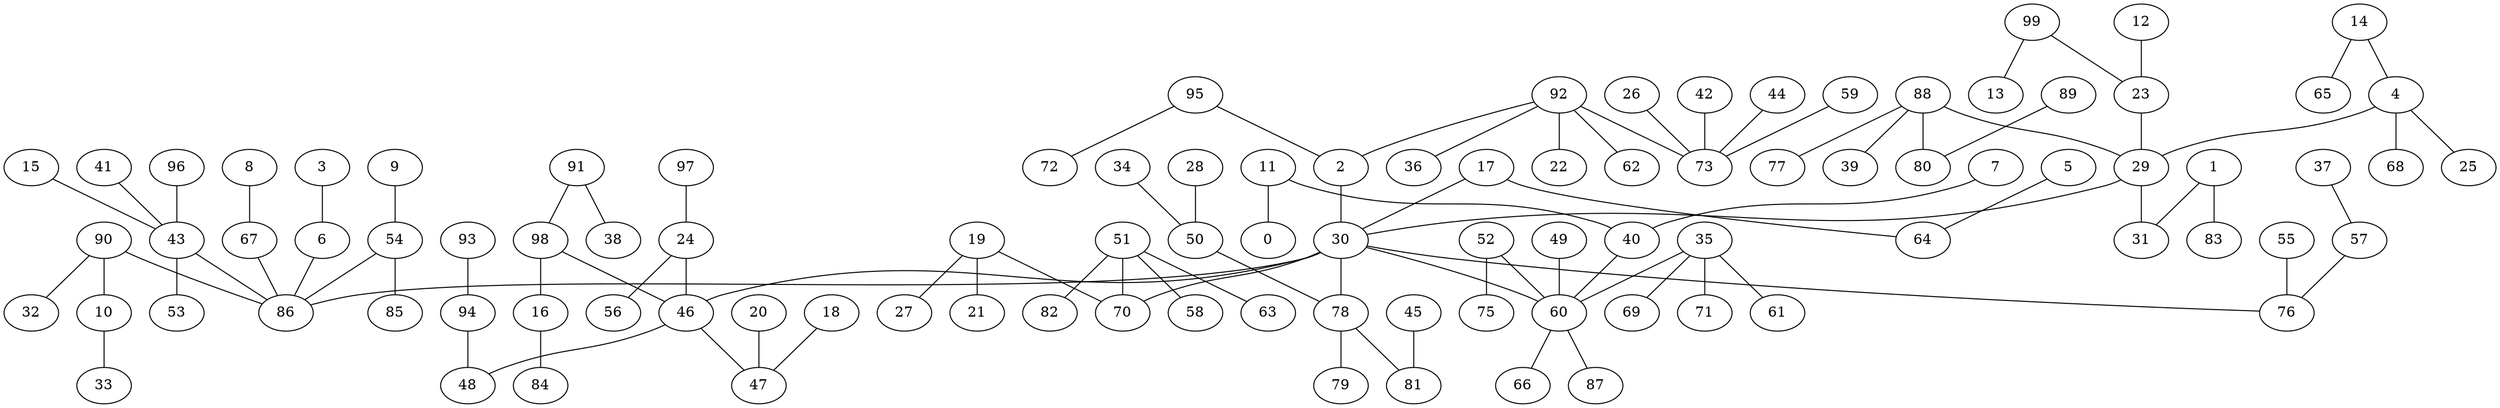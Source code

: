 graph G{
88--29;
88--77;
88--80;
88--39;
89--80;
90--86;
90--10;
90--32;
91--98;
91--38;
92--2;
92--36;
92--22;
92--62;
92--73;
93--94;
94--48;
95--2;
95--72;
96--43;
97--24;
98--46;
98--16;
10--33;
99--23;
99--13;
11--40;
11--0;
12--23;
14--4;
14--65;
15--43;
16--84;
17--30;
17--64;
18--47;
19--70;
19--21;
19--27;
1--31;
1--83;
2--30;
3--6;
4--29;
4--25;
4--68;
5--64;
6--86;
7--40;
8--67;
9--54;
20--47;
23--29;
24--46;
24--56;
26--73;
28--50;
29--30;
29--31;
30--46;
30--60;
30--70;
30--76;
30--78;
30--86;
34--50;
35--60;
35--61;
35--69;
35--71;
37--57;
40--60;
41--43;
42--73;
43--86;
43--53;
44--73;
45--81;
46--47;
46--48;
49--60;
50--78;
51--70;
51--58;
51--63;
51--82;
52--60;
52--75;
54--86;
54--85;
55--76;
57--76;
59--73;
60--66;
60--87;
67--86;
78--79;
78--81;
}